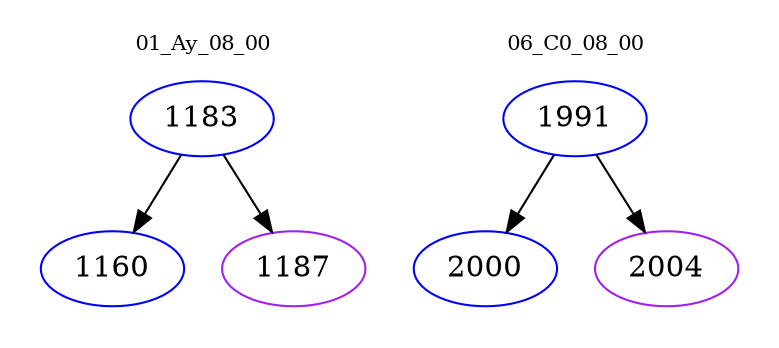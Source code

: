 digraph{
subgraph cluster_0 {
color = white
label = "01_Ay_08_00";
fontsize=10;
T0_1183 [label="1183", color="blue"]
T0_1183 -> T0_1160 [color="black"]
T0_1160 [label="1160", color="blue"]
T0_1183 -> T0_1187 [color="black"]
T0_1187 [label="1187", color="purple"]
}
subgraph cluster_1 {
color = white
label = "06_C0_08_00";
fontsize=10;
T1_1991 [label="1991", color="blue"]
T1_1991 -> T1_2000 [color="black"]
T1_2000 [label="2000", color="blue"]
T1_1991 -> T1_2004 [color="black"]
T1_2004 [label="2004", color="purple"]
}
}
